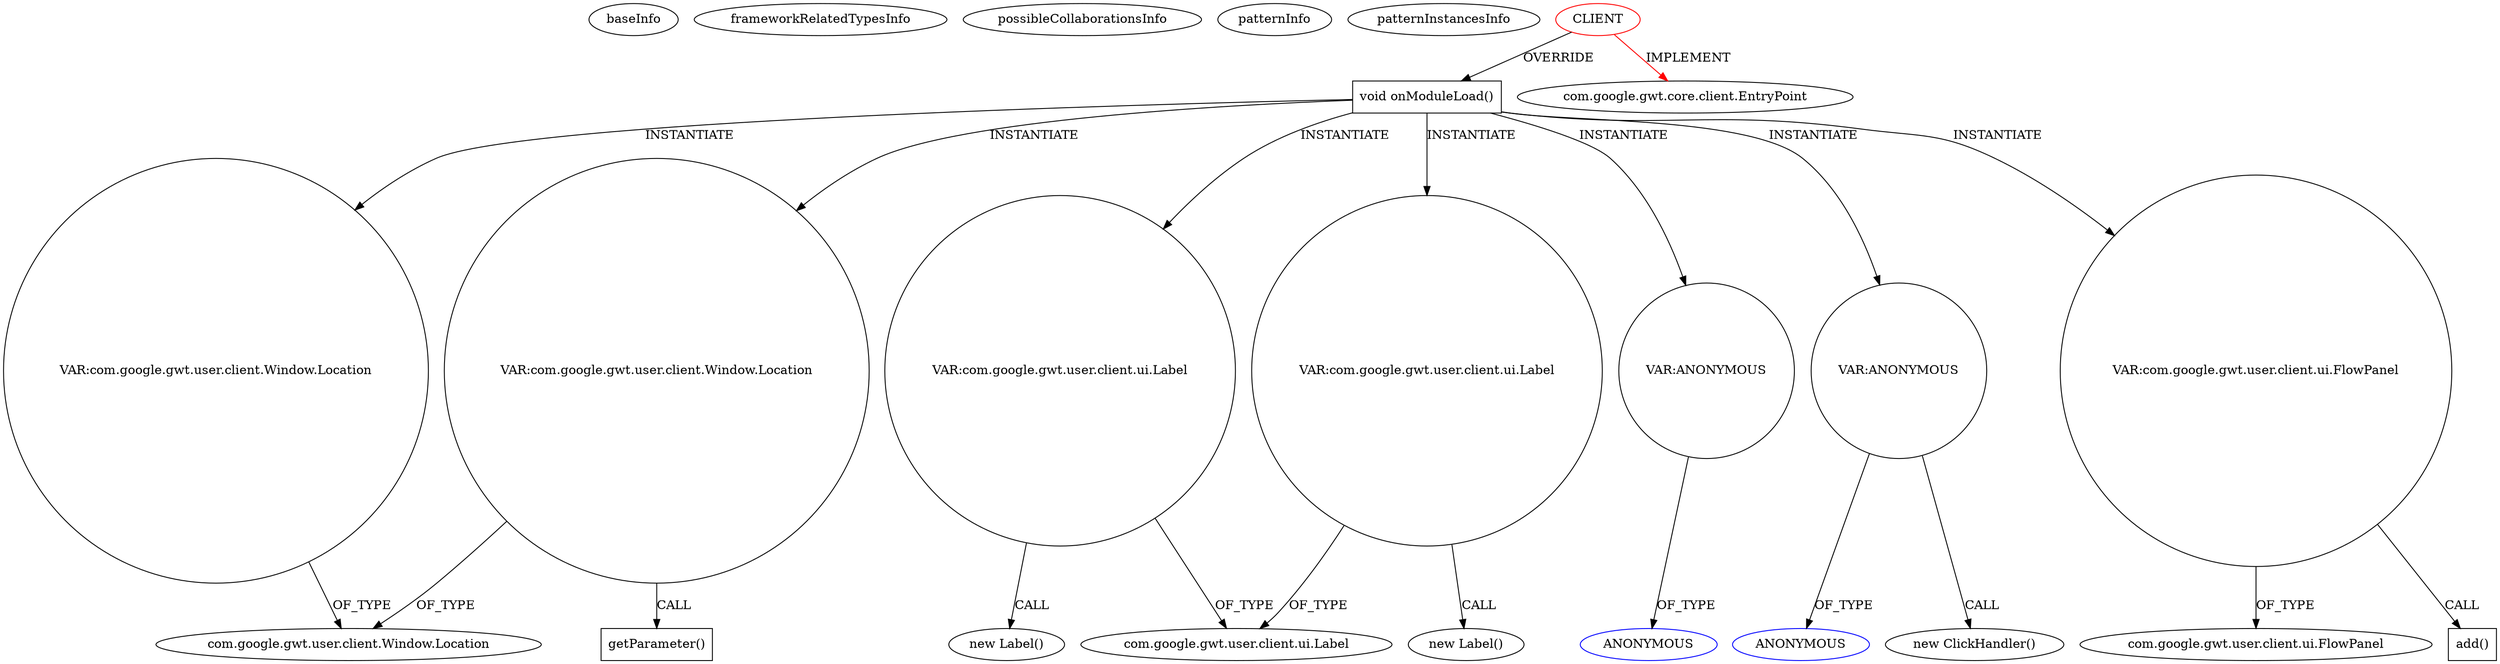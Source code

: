 digraph {
baseInfo[graphId=1120,category="pattern",isAnonymous=false,possibleRelation=false]
frameworkRelatedTypesInfo[0="com.google.gwt.core.client.EntryPoint"]
possibleCollaborationsInfo[]
patternInfo[frequency=2.0,patternRootClient=0]
patternInstancesInfo[0="luxferrari-AlgebrApp~/luxferrari-AlgebrApp/AlgebrApp-master/AlgebrApp/src/org/luxferrari/algebrapp/client/AlgebrApp.java~AlgebrApp~3667",1="teamaqua-learntogoogleit-code~/teamaqua-learntogoogleit-code/learntogoogleit-code-master/learngoogle/src/com/learntogoogleit/learn/client/Learngoogle.java~Learngoogle~4537"]
5[label="com.google.gwt.user.client.Window.Location",vertexType="FRAMEWORK_CLASS_TYPE",isFrameworkType=false]
54[label="VAR:com.google.gwt.user.client.Window.Location",vertexType="VARIABLE_EXPRESION",isFrameworkType=false,shape=circle]
2[label="void onModuleLoad()",vertexType="OVERRIDING_METHOD_DECLARATION",isFrameworkType=false,shape=box]
0[label="CLIENT",vertexType="ROOT_CLIENT_CLASS_DECLARATION",isFrameworkType=false,color=red]
3[label="VAR:com.google.gwt.user.client.Window.Location",vertexType="VARIABLE_EXPRESION",isFrameworkType=false,shape=circle]
67[label="VAR:com.google.gwt.user.client.ui.Label",vertexType="VARIABLE_EXPRESION",isFrameworkType=false,shape=circle]
23[label="com.google.gwt.user.client.ui.Label",vertexType="FRAMEWORK_CLASS_TYPE",isFrameworkType=false]
22[label="VAR:com.google.gwt.user.client.ui.Label",vertexType="VARIABLE_EXPRESION",isFrameworkType=false,shape=circle]
4[label="getParameter()",vertexType="INSIDE_CALL",isFrameworkType=false,shape=box]
1[label="com.google.gwt.core.client.EntryPoint",vertexType="FRAMEWORK_INTERFACE_TYPE",isFrameworkType=false]
21[label="new Label()",vertexType="CONSTRUCTOR_CALL",isFrameworkType=false]
66[label="new Label()",vertexType="CONSTRUCTOR_CALL",isFrameworkType=false]
33[label="VAR:ANONYMOUS",vertexType="VARIABLE_EXPRESION",isFrameworkType=false,shape=circle]
34[label="ANONYMOUS",vertexType="REFERENCE_ANONYMOUS_DECLARATION",isFrameworkType=false,color=blue]
49[label="VAR:ANONYMOUS",vertexType="VARIABLE_EXPRESION",isFrameworkType=false,shape=circle]
50[label="ANONYMOUS",vertexType="REFERENCE_ANONYMOUS_DECLARATION",isFrameworkType=false,color=blue]
48[label="new ClickHandler()",vertexType="CONSTRUCTOR_CALL",isFrameworkType=false]
72[label="VAR:com.google.gwt.user.client.ui.FlowPanel",vertexType="VARIABLE_EXPRESION",isFrameworkType=false,shape=circle]
73[label="com.google.gwt.user.client.ui.FlowPanel",vertexType="FRAMEWORK_CLASS_TYPE",isFrameworkType=false]
77[label="add()",vertexType="INSIDE_CALL",isFrameworkType=false,shape=box]
2->54[label="INSTANTIATE"]
22->21[label="CALL"]
2->49[label="INSTANTIATE"]
22->23[label="OF_TYPE"]
33->34[label="OF_TYPE"]
0->1[label="IMPLEMENT",color=red]
2->3[label="INSTANTIATE"]
67->66[label="CALL"]
72->73[label="OF_TYPE"]
3->5[label="OF_TYPE"]
2->22[label="INSTANTIATE"]
49->48[label="CALL"]
0->2[label="OVERRIDE"]
2->72[label="INSTANTIATE"]
72->77[label="CALL"]
2->67[label="INSTANTIATE"]
2->33[label="INSTANTIATE"]
54->5[label="OF_TYPE"]
3->4[label="CALL"]
67->23[label="OF_TYPE"]
49->50[label="OF_TYPE"]
}
